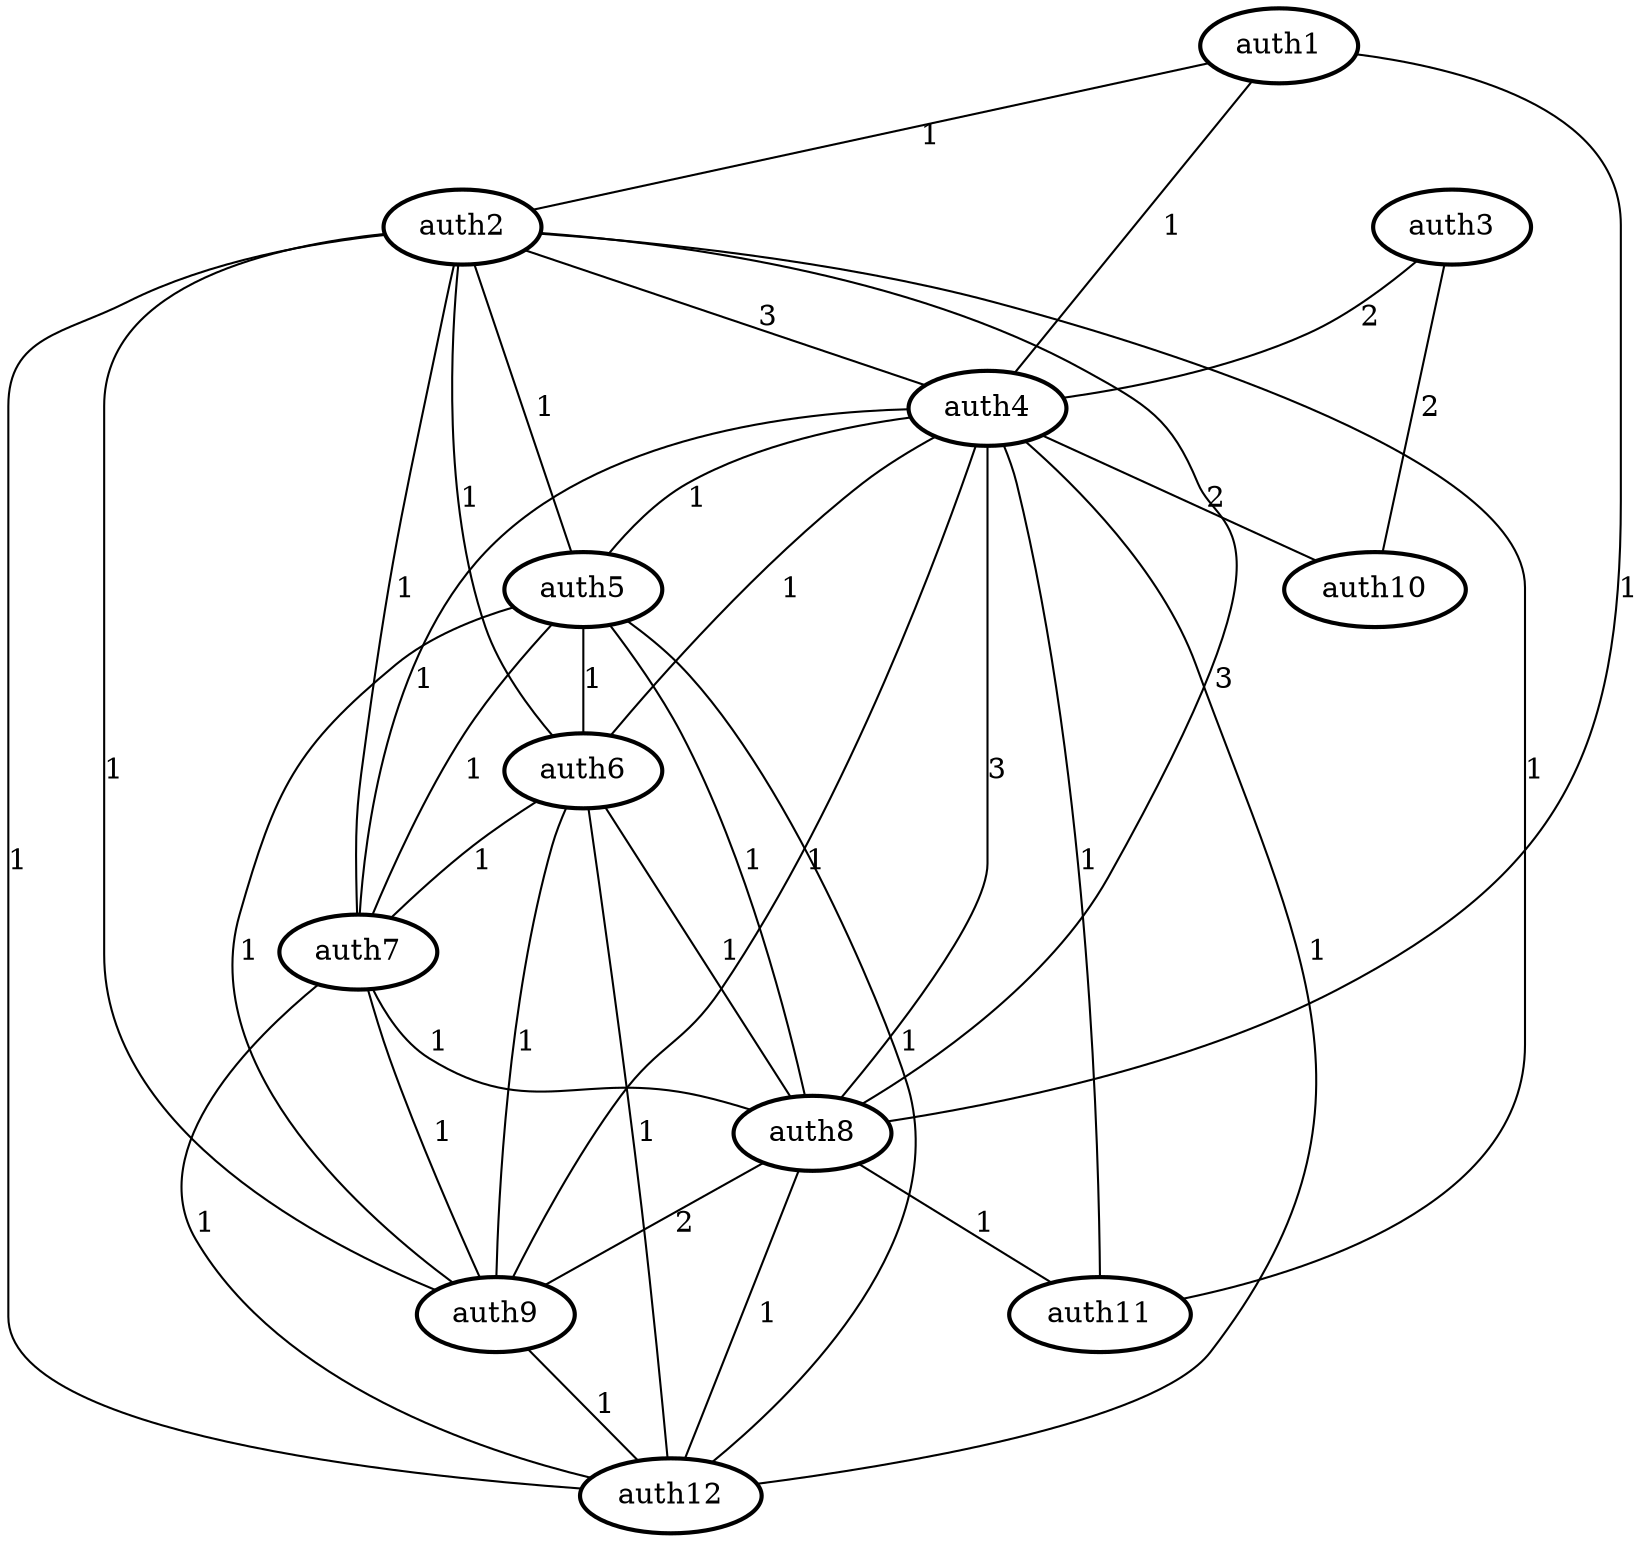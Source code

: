 // induced sub graph
digraph {
	auth1 [penwidth=2]
	auth2 [penwidth=2]
	auth3 [penwidth=2]
	auth4 [penwidth=2]
	auth5 [penwidth=2]
	auth6 [penwidth=2]
	auth7 [penwidth=2]
	auth8 [penwidth=2]
	auth9 [penwidth=2]
	auth10 [penwidth=2]
	auth11 [penwidth=2]
	auth12 [penwidth=2]
	subgraph coauth {
		edge [dir=none]
		auth1 -> auth2 [label=1]
		auth1 -> auth4 [label=1]
		auth1 -> auth8 [label=1]
		auth2 -> auth4 [label=3]
		auth2 -> auth5 [label=1]
		auth2 -> auth6 [label=1]
		auth2 -> auth7 [label=1]
		auth2 -> auth8 [label=3]
		auth2 -> auth9 [label=1]
		auth2 -> auth11 [label=1]
		auth2 -> auth12 [label=1]
		auth3 -> auth4 [label=2]
		auth3 -> auth10 [label=2]
		auth4 -> auth5 [label=1]
		auth4 -> auth6 [label=1]
		auth4 -> auth7 [label=1]
		auth4 -> auth8 [label=3]
		auth4 -> auth9 [label=1]
		auth4 -> auth10 [label=2]
		auth4 -> auth11 [label=1]
		auth4 -> auth12 [label=1]
		auth5 -> auth6 [label=1]
		auth5 -> auth7 [label=1]
		auth5 -> auth8 [label=1]
		auth5 -> auth9 [label=1]
		auth5 -> auth12 [label=1]
		auth6 -> auth7 [label=1]
		auth6 -> auth8 [label=1]
		auth6 -> auth9 [label=1]
		auth6 -> auth12 [label=1]
		auth7 -> auth8 [label=1]
		auth7 -> auth9 [label=1]
		auth7 -> auth12 [label=1]
		auth8 -> auth9 [label=2]
		auth8 -> auth11 [label=1]
		auth8 -> auth12 [label=1]
		auth9 -> auth12 [label=1]
	}
}
